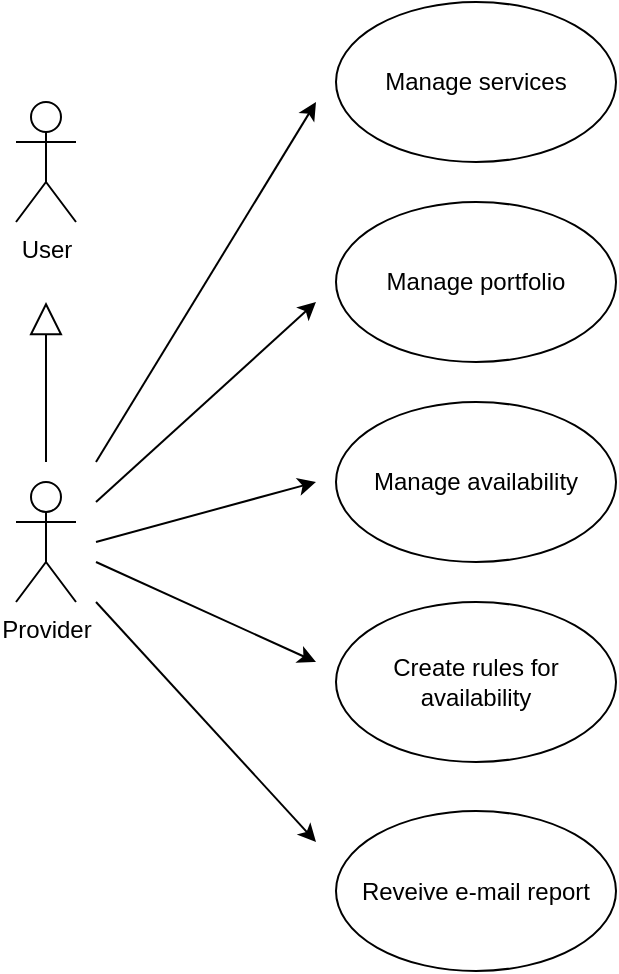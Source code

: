 <mxfile version="24.8.0">
  <diagram id="H928vVJvf6zznYPBUkiH" name="1 oldal">
    <mxGraphModel dx="1434" dy="738" grid="1" gridSize="10" guides="1" tooltips="1" connect="1" arrows="1" fold="1" page="1" pageScale="1" pageWidth="827" pageHeight="1169" math="0" shadow="0">
      <root>
        <mxCell id="0" />
        <mxCell id="1" parent="0" />
        <mxCell id="p8cxGXtX0nEsHH-K6R5u-17" style="edgeStyle=orthogonalEdgeStyle;rounded=0;orthogonalLoop=1;jettySize=auto;html=1;endArrow=block;endFill=0;endSize=14;" parent="1" edge="1">
          <mxGeometry relative="1" as="geometry">
            <mxPoint x="345" y="260" as="targetPoint" />
            <mxPoint x="345" y="340" as="sourcePoint" />
          </mxGeometry>
        </mxCell>
        <mxCell id="p8cxGXtX0nEsHH-K6R5u-2" value="Provider" style="shape=umlActor;verticalLabelPosition=bottom;verticalAlign=top;html=1;outlineConnect=0;" parent="1" vertex="1">
          <mxGeometry x="330" y="350" width="30" height="60" as="geometry" />
        </mxCell>
        <mxCell id="p8cxGXtX0nEsHH-K6R5u-3" value="Manage services" style="ellipse;whiteSpace=wrap;html=1;" parent="1" vertex="1">
          <mxGeometry x="490" y="110" width="140" height="80" as="geometry" />
        </mxCell>
        <mxCell id="p8cxGXtX0nEsHH-K6R5u-4" value="Manage portfolio" style="ellipse;whiteSpace=wrap;html=1;" parent="1" vertex="1">
          <mxGeometry x="490" y="210" width="140" height="80" as="geometry" />
        </mxCell>
        <mxCell id="p8cxGXtX0nEsHH-K6R5u-5" value="" style="endArrow=classic;html=1;rounded=0;" parent="1" edge="1">
          <mxGeometry width="50" height="50" relative="1" as="geometry">
            <mxPoint x="370" y="360" as="sourcePoint" />
            <mxPoint x="480" y="260" as="targetPoint" />
          </mxGeometry>
        </mxCell>
        <mxCell id="p8cxGXtX0nEsHH-K6R5u-6" value="Manage availability" style="ellipse;whiteSpace=wrap;html=1;" parent="1" vertex="1">
          <mxGeometry x="490" y="310" width="140" height="80" as="geometry" />
        </mxCell>
        <mxCell id="p8cxGXtX0nEsHH-K6R5u-7" value="" style="endArrow=classic;html=1;rounded=0;" parent="1" edge="1">
          <mxGeometry width="50" height="50" relative="1" as="geometry">
            <mxPoint x="370" y="380" as="sourcePoint" />
            <mxPoint x="480" y="350" as="targetPoint" />
          </mxGeometry>
        </mxCell>
        <mxCell id="p8cxGXtX0nEsHH-K6R5u-8" value="" style="endArrow=classic;html=1;rounded=0;" parent="1" edge="1">
          <mxGeometry width="50" height="50" relative="1" as="geometry">
            <mxPoint x="370" y="410" as="sourcePoint" />
            <mxPoint x="480" y="530" as="targetPoint" />
          </mxGeometry>
        </mxCell>
        <mxCell id="p8cxGXtX0nEsHH-K6R5u-9" value="User" style="shape=umlActor;verticalLabelPosition=bottom;verticalAlign=top;html=1;outlineConnect=0;" parent="1" vertex="1">
          <mxGeometry x="330" y="160" width="30" height="60" as="geometry" />
        </mxCell>
        <mxCell id="p8cxGXtX0nEsHH-K6R5u-18" value="Create rules for availability" style="ellipse;whiteSpace=wrap;html=1;" parent="1" vertex="1">
          <mxGeometry x="490" y="410" width="140" height="80" as="geometry" />
        </mxCell>
        <mxCell id="p8cxGXtX0nEsHH-K6R5u-19" value="" style="endArrow=classic;html=1;rounded=0;" parent="1" edge="1">
          <mxGeometry width="50" height="50" relative="1" as="geometry">
            <mxPoint x="370" y="390" as="sourcePoint" />
            <mxPoint x="480" y="440" as="targetPoint" />
          </mxGeometry>
        </mxCell>
        <mxCell id="6UWE8tujAOtno0dHNy25-3" value="Reveive e-mail report" style="ellipse;whiteSpace=wrap;html=1;" vertex="1" parent="1">
          <mxGeometry x="490" y="514.5" width="140" height="80" as="geometry" />
        </mxCell>
        <mxCell id="6UWE8tujAOtno0dHNy25-4" value="" style="endArrow=classic;html=1;rounded=0;" edge="1" parent="1">
          <mxGeometry width="50" height="50" relative="1" as="geometry">
            <mxPoint x="370" y="340" as="sourcePoint" />
            <mxPoint x="480" y="160" as="targetPoint" />
          </mxGeometry>
        </mxCell>
      </root>
    </mxGraphModel>
  </diagram>
</mxfile>
